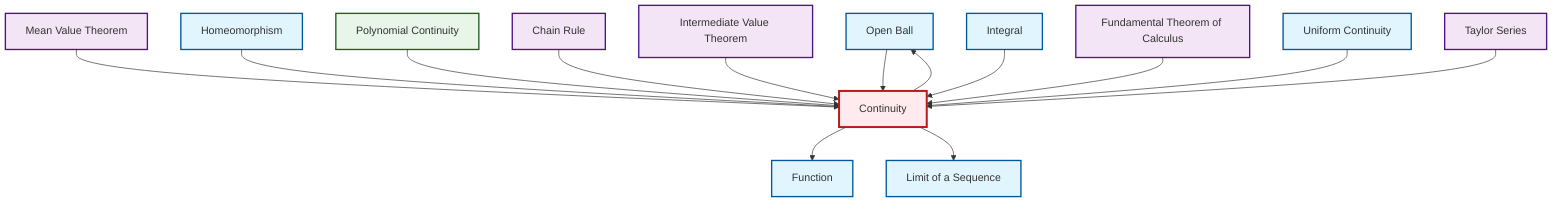 graph TD
    classDef definition fill:#e1f5fe,stroke:#01579b,stroke-width:2px
    classDef theorem fill:#f3e5f5,stroke:#4a148c,stroke-width:2px
    classDef axiom fill:#fff3e0,stroke:#e65100,stroke-width:2px
    classDef example fill:#e8f5e9,stroke:#1b5e20,stroke-width:2px
    classDef current fill:#ffebee,stroke:#b71c1c,stroke-width:3px
    def-open-ball["Open Ball"]:::definition
    thm-taylor-series["Taylor Series"]:::theorem
    def-continuity["Continuity"]:::definition
    def-uniform-continuity["Uniform Continuity"]:::definition
    def-function["Function"]:::definition
    thm-fundamental-calculus["Fundamental Theorem of Calculus"]:::theorem
    def-limit["Limit of a Sequence"]:::definition
    def-integral["Integral"]:::definition
    thm-chain-rule["Chain Rule"]:::theorem
    def-homeomorphism["Homeomorphism"]:::definition
    thm-mean-value["Mean Value Theorem"]:::theorem
    ex-polynomial-continuity["Polynomial Continuity"]:::example
    thm-intermediate-value["Intermediate Value Theorem"]:::theorem
    def-continuity --> def-function
    thm-mean-value --> def-continuity
    def-homeomorphism --> def-continuity
    def-open-ball --> def-continuity
    ex-polynomial-continuity --> def-continuity
    thm-chain-rule --> def-continuity
    def-continuity --> def-limit
    thm-intermediate-value --> def-continuity
    def-integral --> def-continuity
    thm-fundamental-calculus --> def-continuity
    def-continuity --> def-open-ball
    def-uniform-continuity --> def-continuity
    thm-taylor-series --> def-continuity
    class def-continuity current